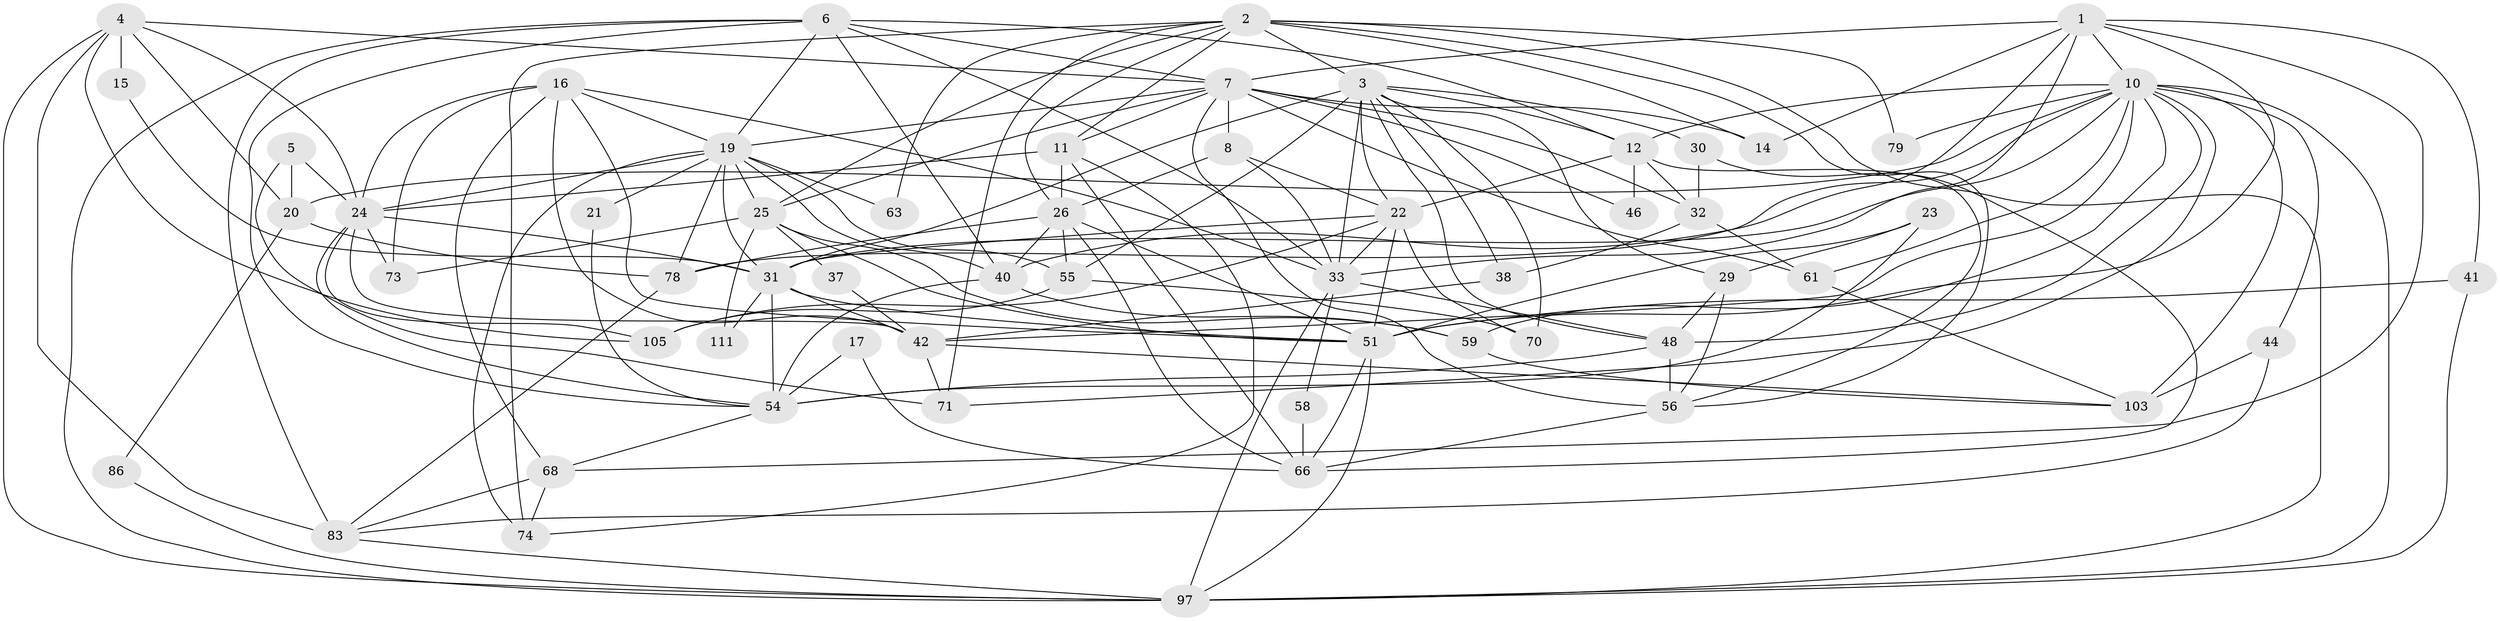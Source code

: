 // original degree distribution, {5: 0.1810344827586207, 7: 0.034482758620689655, 6: 0.09482758620689655, 3: 0.3017241379310345, 4: 0.27586206896551724, 2: 0.10344827586206896, 8: 0.008620689655172414}
// Generated by graph-tools (version 1.1) at 2025/15/03/09/25 04:15:07]
// undirected, 58 vertices, 164 edges
graph export_dot {
graph [start="1"]
  node [color=gray90,style=filled];
  1 [super="+80+35"];
  2 [super="+72+9"];
  3 [super="+18+84"];
  4 [super="+107"];
  5;
  6 [super="+100+85"];
  7 [super="+13+45+69"];
  8;
  10 [super="+102+53"];
  11 [super="+113"];
  12 [super="+57+62"];
  14;
  15;
  16 [super="+75"];
  17;
  19 [super="+28"];
  20;
  21;
  22 [super="+39+96"];
  23;
  24 [super="+65+52"];
  25 [super="+36"];
  26 [super="+43+91"];
  29;
  30;
  31 [super="+47+34+104"];
  32;
  33 [super="+106"];
  37;
  38;
  40;
  41;
  42 [super="+93"];
  44;
  46;
  48 [super="+82"];
  51 [super="+67+109"];
  54 [super="+77+112"];
  55 [super="+90"];
  56 [super="+60"];
  58;
  59;
  61;
  63;
  66 [super="+95"];
  68;
  70;
  71;
  73;
  74 [super="+89"];
  78 [super="+94"];
  79;
  83 [super="+108"];
  86;
  97 [super="+98"];
  103 [super="+115"];
  105;
  111;
  1 -- 14;
  1 -- 40;
  1 -- 10;
  1 -- 7;
  1 -- 33;
  1 -- 51;
  1 -- 68;
  1 -- 41;
  2 -- 26;
  2 -- 79;
  2 -- 74;
  2 -- 63;
  2 -- 56;
  2 -- 11;
  2 -- 3 [weight=2];
  2 -- 25;
  2 -- 97;
  2 -- 14;
  2 -- 71;
  3 -- 12 [weight=2];
  3 -- 30;
  3 -- 55 [weight=2];
  3 -- 22;
  3 -- 33;
  3 -- 70;
  3 -- 38;
  3 -- 48;
  3 -- 29;
  3 -- 31;
  4 -- 97;
  4 -- 15;
  4 -- 20;
  4 -- 24;
  4 -- 105;
  4 -- 7;
  4 -- 83;
  5 -- 71;
  5 -- 20;
  5 -- 24;
  6 -- 97;
  6 -- 33;
  6 -- 83;
  6 -- 7;
  6 -- 12;
  6 -- 40;
  6 -- 54;
  6 -- 19;
  7 -- 32;
  7 -- 46 [weight=2];
  7 -- 19;
  7 -- 25;
  7 -- 61;
  7 -- 11;
  7 -- 8;
  7 -- 56;
  7 -- 14;
  8 -- 22;
  8 -- 26;
  8 -- 33;
  10 -- 97;
  10 -- 44;
  10 -- 61;
  10 -- 71;
  10 -- 103;
  10 -- 79;
  10 -- 20;
  10 -- 59;
  10 -- 31;
  10 -- 42;
  10 -- 48;
  10 -- 12;
  10 -- 78;
  11 -- 24;
  11 -- 26;
  11 -- 74;
  11 -- 66;
  12 -- 32;
  12 -- 22;
  12 -- 56;
  12 -- 46;
  15 -- 31;
  16 -- 73;
  16 -- 33;
  16 -- 51;
  16 -- 68;
  16 -- 24;
  16 -- 42;
  16 -- 19;
  17 -- 66;
  17 -- 54;
  19 -- 40;
  19 -- 21;
  19 -- 74;
  19 -- 78;
  19 -- 55 [weight=2];
  19 -- 24;
  19 -- 25;
  19 -- 31 [weight=2];
  19 -- 63;
  20 -- 78;
  20 -- 86;
  21 -- 54;
  22 -- 33;
  22 -- 105;
  22 -- 70;
  22 -- 51;
  22 -- 31 [weight=2];
  23 -- 54;
  23 -- 29;
  23 -- 51;
  24 -- 105;
  24 -- 54;
  24 -- 31 [weight=2];
  24 -- 73;
  24 -- 42;
  25 -- 37;
  25 -- 73;
  25 -- 111;
  25 -- 51;
  25 -- 59;
  26 -- 66;
  26 -- 78;
  26 -- 55;
  26 -- 40;
  26 -- 51;
  29 -- 48;
  29 -- 56;
  30 -- 32;
  30 -- 66;
  31 -- 51 [weight=2];
  31 -- 111;
  31 -- 54;
  31 -- 42;
  32 -- 38;
  32 -- 61;
  33 -- 58;
  33 -- 48;
  33 -- 97;
  37 -- 42;
  38 -- 42;
  40 -- 59;
  40 -- 54;
  41 -- 51;
  41 -- 97;
  42 -- 71;
  42 -- 103;
  44 -- 83;
  44 -- 103;
  48 -- 54;
  48 -- 56 [weight=2];
  51 -- 97;
  51 -- 66;
  54 -- 68;
  55 -- 70;
  55 -- 105;
  56 -- 66;
  58 -- 66;
  59 -- 103;
  61 -- 103;
  68 -- 74;
  68 -- 83;
  78 -- 83;
  83 -- 97;
  86 -- 97;
}
